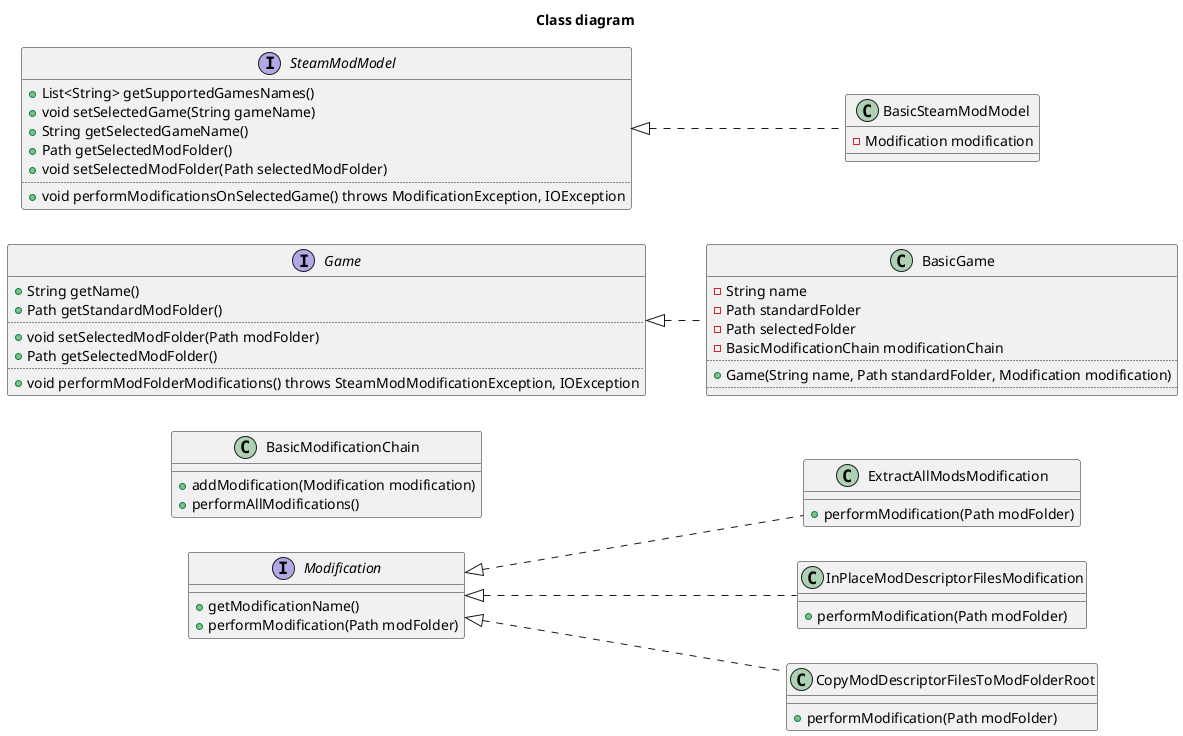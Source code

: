 @startuml
left to right direction

title Class diagram

interface Modification {
    +getModificationName()
    +performModification(Path modFolder)
}

class ExtractAllModsModification implements Modification {
    +performModification(Path modFolder)
}

class InPlaceModDescriptorFilesModification implements Modification {
    +performModification(Path modFolder)
}

class CopyModDescriptorFilesToModFolderRoot implements Modification {
    +performModification(Path modFolder)
}


class BasicModificationChain {
    +addModification(Modification modification)
    +performAllModifications()
}

interface Game {
    +String getName()
    +Path getStandardModFolder()
    ..
    +void setSelectedModFolder(Path modFolder)
    +Path getSelectedModFolder()
    ..
    +void performModFolderModifications() throws SteamModModificationException, IOException
}

class BasicGame implements Game {
    -String name
    -Path standardFolder
    -Path selectedFolder
    -BasicModificationChain modificationChain
    ..
    +Game(String name, Path standardFolder, Modification modification)
    ..
}

interface SteamModModel {
    +List<String> getSupportedGamesNames()
    +void setSelectedGame(String gameName)
    +String getSelectedGameName()
    +Path getSelectedModFolder()
    +void setSelectedModFolder(Path selectedModFolder)
    ..
    +void performModificationsOnSelectedGame() throws ModificationException, IOException
}

class BasicSteamModModel implements SteamModModel {
    -Modification modification
}


@enduml
